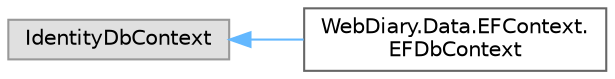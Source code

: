 digraph "Graphical Class Hierarchy"
{
 // LATEX_PDF_SIZE
  bgcolor="transparent";
  edge [fontname=Helvetica,fontsize=10,labelfontname=Helvetica,labelfontsize=10];
  node [fontname=Helvetica,fontsize=10,shape=box,height=0.2,width=0.4];
  rankdir="LR";
  Node0 [id="Node000000",label="IdentityDbContext",height=0.2,width=0.4,color="grey60", fillcolor="#E0E0E0", style="filled",tooltip=" "];
  Node0 -> Node1 [id="edge50_Node000000_Node000001",dir="back",color="steelblue1",style="solid",tooltip=" "];
  Node1 [id="Node000001",label="WebDiary.Data.EFContext.\lEFDbContext",height=0.2,width=0.4,color="grey40", fillcolor="white", style="filled",URL="$class_web_diary_1_1_data_1_1_e_f_context_1_1_e_f_db_context.html",tooltip=" "];
}

